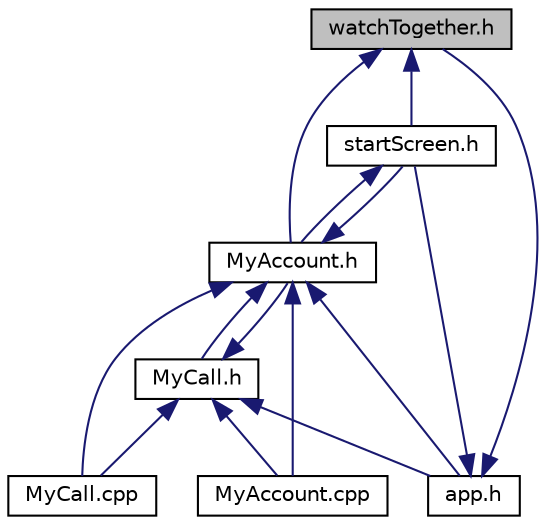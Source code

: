 digraph "watchTogether.h"
{
 // LATEX_PDF_SIZE
  edge [fontname="Helvetica",fontsize="10",labelfontname="Helvetica",labelfontsize="10"];
  node [fontname="Helvetica",fontsize="10",shape=record];
  Node1 [label="watchTogether.h",height=0.2,width=0.4,color="black", fillcolor="grey75", style="filled", fontcolor="black",tooltip="Contains the code for running, display and managing the GUI. This is the main watch together program ..."];
  Node1 -> Node2 [dir="back",color="midnightblue",fontsize="10",style="solid",fontname="Helvetica"];
  Node2 [label="startScreen.h",height=0.2,width=0.4,color="black", fillcolor="white", style="filled",URL="$startScreen_8h.html",tooltip="Contains coding for creating and showing the Start Screen."];
  Node2 -> Node3 [dir="back",color="midnightblue",fontsize="10",style="solid",fontname="Helvetica"];
  Node3 [label="MyAccount.h",height=0.2,width=0.4,color="black", fillcolor="white", style="filled",URL="$MyAccount_8h.html",tooltip="a class that holds all of the data for the user connected the server"];
  Node3 -> Node4 [dir="back",color="midnightblue",fontsize="10",style="solid",fontname="Helvetica"];
  Node4 [label="app.h",height=0.2,width=0.4,color="black", fillcolor="white", style="filled",URL="$app_8h_source.html",tooltip=" "];
  Node4 -> Node1 [dir="back",color="midnightblue",fontsize="10",style="solid",fontname="Helvetica"];
  Node4 -> Node2 [dir="back",color="midnightblue",fontsize="10",style="solid",fontname="Helvetica"];
  Node3 -> Node5 [dir="back",color="midnightblue",fontsize="10",style="solid",fontname="Helvetica"];
  Node5 [label="MyCall.h",height=0.2,width=0.4,color="black", fillcolor="white", style="filled",URL="$MyCall_8h.html",tooltip="The MyCall class hold all of the data related to a VoIP call."];
  Node5 -> Node3 [dir="back",color="midnightblue",fontsize="10",style="solid",fontname="Helvetica"];
  Node5 -> Node4 [dir="back",color="midnightblue",fontsize="10",style="solid",fontname="Helvetica"];
  Node5 -> Node6 [dir="back",color="midnightblue",fontsize="10",style="solid",fontname="Helvetica"];
  Node6 [label="MyAccount.cpp",height=0.2,width=0.4,color="black", fillcolor="white", style="filled",URL="$MyAccount_8cpp.html",tooltip="implementation of the MyAccount class"];
  Node5 -> Node7 [dir="back",color="midnightblue",fontsize="10",style="solid",fontname="Helvetica"];
  Node7 [label="MyCall.cpp",height=0.2,width=0.4,color="black", fillcolor="white", style="filled",URL="$MyCall_8cpp.html",tooltip=" "];
  Node3 -> Node2 [dir="back",color="midnightblue",fontsize="10",style="solid",fontname="Helvetica"];
  Node3 -> Node6 [dir="back",color="midnightblue",fontsize="10",style="solid",fontname="Helvetica"];
  Node3 -> Node7 [dir="back",color="midnightblue",fontsize="10",style="solid",fontname="Helvetica"];
  Node1 -> Node3 [dir="back",color="midnightblue",fontsize="10",style="solid",fontname="Helvetica"];
}
